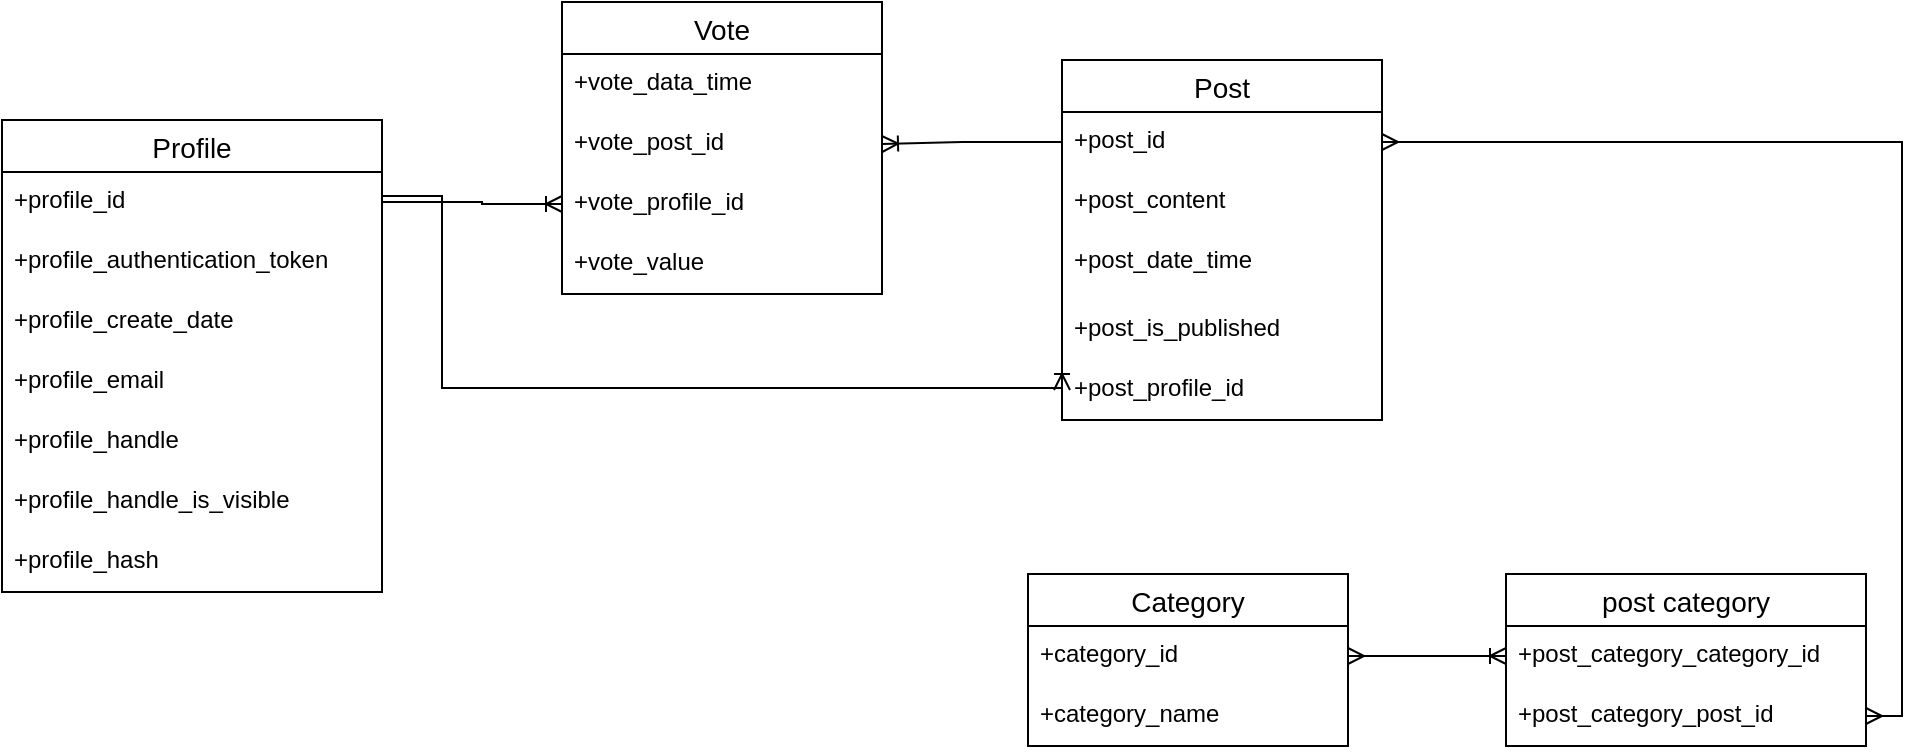 <mxfile version="21.2.4" type="github">
  <diagram id="R2lEEEUBdFMjLlhIrx00" name="Page-1">
    <mxGraphModel dx="1480" dy="389" grid="1" gridSize="10" guides="1" tooltips="1" connect="1" arrows="1" fold="1" page="1" pageScale="1" pageWidth="850" pageHeight="1100" math="0" shadow="0" extFonts="Permanent Marker^https://fonts.googleapis.com/css?family=Permanent+Marker">
      <root>
        <mxCell id="0" />
        <mxCell id="1" parent="0" />
        <mxCell id="IRzfqxzBK1LAXl_K1oIw-2" value="Post" style="swimlane;fontStyle=0;childLayout=stackLayout;horizontal=1;startSize=26;horizontalStack=0;resizeParent=1;resizeParentMax=0;resizeLast=0;collapsible=1;marginBottom=0;align=center;fontSize=14;" parent="1" vertex="1">
          <mxGeometry x="460" y="483" width="160" height="180" as="geometry" />
        </mxCell>
        <mxCell id="IRzfqxzBK1LAXl_K1oIw-3" value="+post_id&lt;span style=&quot;white-space: pre;&quot;&gt; &lt;/span&gt;" style="text;strokeColor=none;fillColor=none;spacingLeft=4;spacingRight=4;overflow=hidden;rotatable=0;points=[[0,0.5],[1,0.5]];portConstraint=eastwest;fontSize=12;whiteSpace=wrap;html=1;" parent="IRzfqxzBK1LAXl_K1oIw-2" vertex="1">
          <mxGeometry y="26" width="160" height="30" as="geometry" />
        </mxCell>
        <mxCell id="IRzfqxzBK1LAXl_K1oIw-4" value="+post_content" style="text;strokeColor=none;fillColor=none;spacingLeft=4;spacingRight=4;overflow=hidden;rotatable=0;points=[[0,0.5],[1,0.5]];portConstraint=eastwest;fontSize=12;whiteSpace=wrap;html=1;" parent="IRzfqxzBK1LAXl_K1oIw-2" vertex="1">
          <mxGeometry y="56" width="160" height="30" as="geometry" />
        </mxCell>
        <mxCell id="IRzfqxzBK1LAXl_K1oIw-6" value="+post_date_time" style="text;strokeColor=none;fillColor=none;spacingLeft=4;spacingRight=4;overflow=hidden;rotatable=0;points=[[0,0.5],[1,0.5]];portConstraint=eastwest;fontSize=12;whiteSpace=wrap;html=1;" parent="IRzfqxzBK1LAXl_K1oIw-2" vertex="1">
          <mxGeometry y="86" width="160" height="34" as="geometry" />
        </mxCell>
        <mxCell id="wVFQtWxKIyNhnZmGOuAt-3" value="+post_is_published" style="text;strokeColor=none;fillColor=none;spacingLeft=4;spacingRight=4;overflow=hidden;rotatable=0;points=[[0,0.5],[1,0.5]];portConstraint=eastwest;fontSize=12;whiteSpace=wrap;html=1;" vertex="1" parent="IRzfqxzBK1LAXl_K1oIw-2">
          <mxGeometry y="120" width="160" height="30" as="geometry" />
        </mxCell>
        <mxCell id="IRzfqxzBK1LAXl_K1oIw-5" value="+post_profile_id" style="text;strokeColor=none;fillColor=none;spacingLeft=4;spacingRight=4;overflow=hidden;rotatable=0;points=[[0,0.5],[1,0.5]];portConstraint=eastwest;fontSize=12;whiteSpace=wrap;html=1;" parent="IRzfqxzBK1LAXl_K1oIw-2" vertex="1">
          <mxGeometry y="150" width="160" height="30" as="geometry" />
        </mxCell>
        <mxCell id="IRzfqxzBK1LAXl_K1oIw-10" value="Profile" style="swimlane;fontStyle=0;childLayout=stackLayout;horizontal=1;startSize=26;horizontalStack=0;resizeParent=1;resizeParentMax=0;resizeLast=0;collapsible=1;marginBottom=0;align=center;fontSize=14;" parent="1" vertex="1">
          <mxGeometry x="-70" y="513" width="190" height="236" as="geometry" />
        </mxCell>
        <mxCell id="IRzfqxzBK1LAXl_K1oIw-11" value="+profile_id" style="text;strokeColor=none;fillColor=none;spacingLeft=4;spacingRight=4;overflow=hidden;rotatable=0;points=[[0,0.5],[1,0.5]];portConstraint=eastwest;fontSize=12;whiteSpace=wrap;html=1;" parent="IRzfqxzBK1LAXl_K1oIw-10" vertex="1">
          <mxGeometry y="26" width="190" height="30" as="geometry" />
        </mxCell>
        <mxCell id="IRzfqxzBK1LAXl_K1oIw-21" value="+profile_authentication_token" style="text;strokeColor=none;fillColor=none;spacingLeft=4;spacingRight=4;overflow=hidden;rotatable=0;points=[[0,0.5],[1,0.5]];portConstraint=eastwest;fontSize=12;whiteSpace=wrap;html=1;" parent="IRzfqxzBK1LAXl_K1oIw-10" vertex="1">
          <mxGeometry y="56" width="190" height="30" as="geometry" />
        </mxCell>
        <mxCell id="wVFQtWxKIyNhnZmGOuAt-2" value="+profile_create_date" style="text;strokeColor=none;fillColor=none;spacingLeft=4;spacingRight=4;overflow=hidden;rotatable=0;points=[[0,0.5],[1,0.5]];portConstraint=eastwest;fontSize=12;whiteSpace=wrap;html=1;" vertex="1" parent="IRzfqxzBK1LAXl_K1oIw-10">
          <mxGeometry y="86" width="190" height="30" as="geometry" />
        </mxCell>
        <mxCell id="IRzfqxzBK1LAXl_K1oIw-12" value="+profile_email" style="text;strokeColor=none;fillColor=none;spacingLeft=4;spacingRight=4;overflow=hidden;rotatable=0;points=[[0,0.5],[1,0.5]];portConstraint=eastwest;fontSize=12;whiteSpace=wrap;html=1;" parent="IRzfqxzBK1LAXl_K1oIw-10" vertex="1">
          <mxGeometry y="116" width="190" height="30" as="geometry" />
        </mxCell>
        <mxCell id="IRzfqxzBK1LAXl_K1oIw-13" value="+profile_handle" style="text;strokeColor=none;fillColor=none;spacingLeft=4;spacingRight=4;overflow=hidden;rotatable=0;points=[[0,0.5],[1,0.5]];portConstraint=eastwest;fontSize=12;whiteSpace=wrap;html=1;" parent="IRzfqxzBK1LAXl_K1oIw-10" vertex="1">
          <mxGeometry y="146" width="190" height="30" as="geometry" />
        </mxCell>
        <mxCell id="wVFQtWxKIyNhnZmGOuAt-1" value="+profile_handle_is_visible" style="text;strokeColor=none;fillColor=none;spacingLeft=4;spacingRight=4;overflow=hidden;rotatable=0;points=[[0,0.5],[1,0.5]];portConstraint=eastwest;fontSize=12;whiteSpace=wrap;html=1;" vertex="1" parent="IRzfqxzBK1LAXl_K1oIw-10">
          <mxGeometry y="176" width="190" height="30" as="geometry" />
        </mxCell>
        <mxCell id="IRzfqxzBK1LAXl_K1oIw-14" value="+profile_hash" style="text;strokeColor=none;fillColor=none;spacingLeft=4;spacingRight=4;overflow=hidden;rotatable=0;points=[[0,0.5],[1,0.5]];portConstraint=eastwest;fontSize=12;whiteSpace=wrap;html=1;" parent="IRzfqxzBK1LAXl_K1oIw-10" vertex="1">
          <mxGeometry y="206" width="190" height="30" as="geometry" />
        </mxCell>
        <mxCell id="IRzfqxzBK1LAXl_K1oIw-16" value="Vote" style="swimlane;fontStyle=0;childLayout=stackLayout;horizontal=1;startSize=26;horizontalStack=0;resizeParent=1;resizeParentMax=0;resizeLast=0;collapsible=1;marginBottom=0;align=center;fontSize=14;" parent="1" vertex="1">
          <mxGeometry x="210" y="454" width="160" height="146" as="geometry" />
        </mxCell>
        <mxCell id="IRzfqxzBK1LAXl_K1oIw-17" value="+vote_data_time" style="text;strokeColor=none;fillColor=none;spacingLeft=4;spacingRight=4;overflow=hidden;rotatable=0;points=[[0,0.5],[1,0.5]];portConstraint=eastwest;fontSize=12;whiteSpace=wrap;html=1;" parent="IRzfqxzBK1LAXl_K1oIw-16" vertex="1">
          <mxGeometry y="26" width="160" height="30" as="geometry" />
        </mxCell>
        <mxCell id="IRzfqxzBK1LAXl_K1oIw-18" value="+vote_post_id" style="text;strokeColor=none;fillColor=none;spacingLeft=4;spacingRight=4;overflow=hidden;rotatable=0;points=[[0,0.5],[1,0.5]];portConstraint=eastwest;fontSize=12;whiteSpace=wrap;html=1;" parent="IRzfqxzBK1LAXl_K1oIw-16" vertex="1">
          <mxGeometry y="56" width="160" height="30" as="geometry" />
        </mxCell>
        <mxCell id="IRzfqxzBK1LAXl_K1oIw-19" value="+vote_profile_id" style="text;strokeColor=none;fillColor=none;spacingLeft=4;spacingRight=4;overflow=hidden;rotatable=0;points=[[0,0.5],[1,0.5]];portConstraint=eastwest;fontSize=12;whiteSpace=wrap;html=1;" parent="IRzfqxzBK1LAXl_K1oIw-16" vertex="1">
          <mxGeometry y="86" width="160" height="30" as="geometry" />
        </mxCell>
        <mxCell id="IRzfqxzBK1LAXl_K1oIw-20" value="+vote_value" style="text;strokeColor=none;fillColor=none;spacingLeft=4;spacingRight=4;overflow=hidden;rotatable=0;points=[[0,0.5],[1,0.5]];portConstraint=eastwest;fontSize=12;whiteSpace=wrap;html=1;" parent="IRzfqxzBK1LAXl_K1oIw-16" vertex="1">
          <mxGeometry y="116" width="160" height="30" as="geometry" />
        </mxCell>
        <mxCell id="IRzfqxzBK1LAXl_K1oIw-22" value="post category" style="swimlane;fontStyle=0;childLayout=stackLayout;horizontal=1;startSize=26;horizontalStack=0;resizeParent=1;resizeParentMax=0;resizeLast=0;collapsible=1;marginBottom=0;align=center;fontSize=14;" parent="1" vertex="1">
          <mxGeometry x="682" y="740" width="180" height="86" as="geometry" />
        </mxCell>
        <mxCell id="IRzfqxzBK1LAXl_K1oIw-23" value="+post_category_category_id" style="text;strokeColor=none;fillColor=none;spacingLeft=4;spacingRight=4;overflow=hidden;rotatable=0;points=[[0,0.5],[1,0.5]];portConstraint=eastwest;fontSize=12;whiteSpace=wrap;html=1;" parent="IRzfqxzBK1LAXl_K1oIw-22" vertex="1">
          <mxGeometry y="26" width="180" height="30" as="geometry" />
        </mxCell>
        <mxCell id="IRzfqxzBK1LAXl_K1oIw-24" value="+post_category_post_id" style="text;strokeColor=none;fillColor=none;spacingLeft=4;spacingRight=4;overflow=hidden;rotatable=0;points=[[0,0.5],[1,0.5]];portConstraint=eastwest;fontSize=12;whiteSpace=wrap;html=1;" parent="IRzfqxzBK1LAXl_K1oIw-22" vertex="1">
          <mxGeometry y="56" width="180" height="30" as="geometry" />
        </mxCell>
        <mxCell id="IRzfqxzBK1LAXl_K1oIw-26" value="Category" style="swimlane;fontStyle=0;childLayout=stackLayout;horizontal=1;startSize=26;horizontalStack=0;resizeParent=1;resizeParentMax=0;resizeLast=0;collapsible=1;marginBottom=0;align=center;fontSize=14;" parent="1" vertex="1">
          <mxGeometry x="443" y="740" width="160" height="86" as="geometry" />
        </mxCell>
        <mxCell id="IRzfqxzBK1LAXl_K1oIw-27" value="+category_id" style="text;strokeColor=none;fillColor=none;spacingLeft=4;spacingRight=4;overflow=hidden;rotatable=0;points=[[0,0.5],[1,0.5]];portConstraint=eastwest;fontSize=12;whiteSpace=wrap;html=1;" parent="IRzfqxzBK1LAXl_K1oIw-26" vertex="1">
          <mxGeometry y="26" width="160" height="30" as="geometry" />
        </mxCell>
        <mxCell id="IRzfqxzBK1LAXl_K1oIw-28" value="+category_name" style="text;strokeColor=none;fillColor=none;spacingLeft=4;spacingRight=4;overflow=hidden;rotatable=0;points=[[0,0.5],[1,0.5]];portConstraint=eastwest;fontSize=12;whiteSpace=wrap;html=1;" parent="IRzfqxzBK1LAXl_K1oIw-26" vertex="1">
          <mxGeometry y="56" width="160" height="30" as="geometry" />
        </mxCell>
        <mxCell id="IRzfqxzBK1LAXl_K1oIw-30" value="" style="edgeStyle=elbowEdgeStyle;fontSize=12;html=1;endArrow=ERoneToMany;rounded=0;exitX=0;exitY=0.5;exitDx=0;exitDy=0;entryX=1;entryY=0.5;entryDx=0;entryDy=0;" parent="1" source="IRzfqxzBK1LAXl_K1oIw-3" target="IRzfqxzBK1LAXl_K1oIw-18" edge="1">
          <mxGeometry width="100" height="100" relative="1" as="geometry">
            <mxPoint x="375" y="810" as="sourcePoint" />
            <mxPoint x="240" y="550" as="targetPoint" />
            <Array as="points">
              <mxPoint x="410" y="530" />
            </Array>
          </mxGeometry>
        </mxCell>
        <mxCell id="IRzfqxzBK1LAXl_K1oIw-32" value="" style="edgeStyle=orthogonalEdgeStyle;fontSize=12;html=1;endArrow=ERoneToMany;rounded=0;exitX=1;exitY=0.5;exitDx=0;exitDy=0;entryX=0;entryY=0.5;entryDx=0;entryDy=0;elbow=vertical;" parent="1" source="IRzfqxzBK1LAXl_K1oIw-11" target="IRzfqxzBK1LAXl_K1oIw-5" edge="1">
          <mxGeometry width="100" height="100" relative="1" as="geometry">
            <mxPoint x="350" y="720" as="sourcePoint" />
            <mxPoint x="450" y="620" as="targetPoint" />
            <Array as="points">
              <mxPoint x="150" y="551" />
              <mxPoint x="150" y="647" />
            </Array>
          </mxGeometry>
        </mxCell>
        <mxCell id="IRzfqxzBK1LAXl_K1oIw-35" value="" style="edgeStyle=elbowEdgeStyle;fontSize=12;html=1;endArrow=ERoneToMany;rounded=0;exitX=1;exitY=0.5;exitDx=0;exitDy=0;entryX=0;entryY=0.5;entryDx=0;entryDy=0;" parent="1" source="IRzfqxzBK1LAXl_K1oIw-11" target="IRzfqxzBK1LAXl_K1oIw-19" edge="1">
          <mxGeometry width="100" height="100" relative="1" as="geometry">
            <mxPoint x="240" y="720" as="sourcePoint" />
            <mxPoint x="400" y="710" as="targetPoint" />
            <Array as="points">
              <mxPoint x="170" y="570" />
            </Array>
          </mxGeometry>
        </mxCell>
        <mxCell id="IRzfqxzBK1LAXl_K1oIw-36" value="" style="edgeStyle=entityRelationEdgeStyle;fontSize=12;html=1;endArrow=ERoneToMany;rounded=0;entryX=0;entryY=0.5;entryDx=0;entryDy=0;startArrow=ERmany;startFill=0;exitX=1;exitY=0.5;exitDx=0;exitDy=0;" parent="1" source="IRzfqxzBK1LAXl_K1oIw-27" target="IRzfqxzBK1LAXl_K1oIw-23" edge="1">
          <mxGeometry width="100" height="100" relative="1" as="geometry">
            <mxPoint x="670" y="781" as="sourcePoint" />
            <mxPoint x="440" y="686" as="targetPoint" />
          </mxGeometry>
        </mxCell>
        <mxCell id="IRzfqxzBK1LAXl_K1oIw-37" value="" style="edgeStyle=elbowEdgeStyle;fontSize=12;html=1;endArrow=ERmany;startArrow=ERmany;rounded=0;exitX=1;exitY=0.5;exitDx=0;exitDy=0;entryX=1;entryY=0.5;entryDx=0;entryDy=0;" parent="1" source="IRzfqxzBK1LAXl_K1oIw-3" target="IRzfqxzBK1LAXl_K1oIw-24" edge="1">
          <mxGeometry width="100" height="100" relative="1" as="geometry">
            <mxPoint x="690" y="440" as="sourcePoint" />
            <mxPoint x="790" y="510" as="targetPoint" />
            <Array as="points">
              <mxPoint x="880" y="580" />
            </Array>
          </mxGeometry>
        </mxCell>
      </root>
    </mxGraphModel>
  </diagram>
</mxfile>
